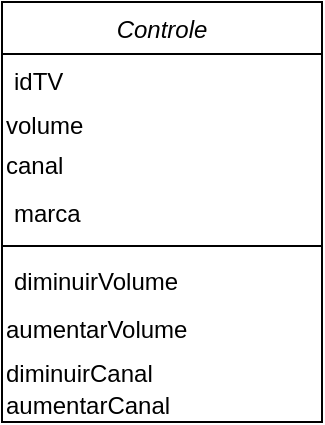 <mxfile version="13.6.10" type="github">
  <diagram id="C5RBs43oDa-KdzZeNtuy" name="Page-1">
    <mxGraphModel dx="868" dy="466" grid="1" gridSize="10" guides="1" tooltips="1" connect="1" arrows="1" fold="1" page="1" pageScale="1" pageWidth="827" pageHeight="1169" math="0" shadow="0">
      <root>
        <mxCell id="WIyWlLk6GJQsqaUBKTNV-0" />
        <mxCell id="WIyWlLk6GJQsqaUBKTNV-1" parent="WIyWlLk6GJQsqaUBKTNV-0" />
        <mxCell id="zkfFHV4jXpPFQw0GAbJ--0" value="Controle&#xa;" style="swimlane;fontStyle=2;align=center;verticalAlign=top;childLayout=stackLayout;horizontal=1;startSize=26;horizontalStack=0;resizeParent=1;resizeLast=0;collapsible=1;marginBottom=0;rounded=0;shadow=0;strokeWidth=1;" parent="WIyWlLk6GJQsqaUBKTNV-1" vertex="1">
          <mxGeometry x="220" y="120" width="160" height="210" as="geometry">
            <mxRectangle x="220" y="120" width="160" height="26" as="alternateBounds" />
          </mxGeometry>
        </mxCell>
        <mxCell id="zkfFHV4jXpPFQw0GAbJ--1" value="idTV" style="text;align=left;verticalAlign=top;spacingLeft=4;spacingRight=4;overflow=hidden;rotatable=0;points=[[0,0.5],[1,0.5]];portConstraint=eastwest;" parent="zkfFHV4jXpPFQw0GAbJ--0" vertex="1">
          <mxGeometry y="26" width="160" height="26" as="geometry" />
        </mxCell>
        <mxCell id="NV0DfXMQFEmMhQ4EPu47-0" value="&lt;div&gt;volume&lt;/div&gt;" style="text;html=1;strokeColor=none;fillColor=none;align=left;verticalAlign=middle;whiteSpace=wrap;rounded=0;" vertex="1" parent="zkfFHV4jXpPFQw0GAbJ--0">
          <mxGeometry y="52" width="160" height="20" as="geometry" />
        </mxCell>
        <mxCell id="NV0DfXMQFEmMhQ4EPu47-1" value="&lt;div&gt;canal&lt;/div&gt;" style="text;html=1;strokeColor=none;fillColor=none;align=left;verticalAlign=middle;whiteSpace=wrap;rounded=0;" vertex="1" parent="zkfFHV4jXpPFQw0GAbJ--0">
          <mxGeometry y="72" width="160" height="20" as="geometry" />
        </mxCell>
        <mxCell id="zkfFHV4jXpPFQw0GAbJ--3" value="marca" style="text;align=left;verticalAlign=top;spacingLeft=4;spacingRight=4;overflow=hidden;rotatable=0;points=[[0,0.5],[1,0.5]];portConstraint=eastwest;rounded=0;shadow=0;html=0;" parent="zkfFHV4jXpPFQw0GAbJ--0" vertex="1">
          <mxGeometry y="92" width="160" height="26" as="geometry" />
        </mxCell>
        <mxCell id="zkfFHV4jXpPFQw0GAbJ--4" value="" style="line;html=1;strokeWidth=1;align=left;verticalAlign=middle;spacingTop=-1;spacingLeft=3;spacingRight=3;rotatable=0;labelPosition=right;points=[];portConstraint=eastwest;" parent="zkfFHV4jXpPFQw0GAbJ--0" vertex="1">
          <mxGeometry y="118" width="160" height="8" as="geometry" />
        </mxCell>
        <mxCell id="zkfFHV4jXpPFQw0GAbJ--5" value="diminuirVolume" style="text;align=left;verticalAlign=top;spacingLeft=4;spacingRight=4;overflow=hidden;rotatable=0;points=[[0,0.5],[1,0.5]];portConstraint=eastwest;" parent="zkfFHV4jXpPFQw0GAbJ--0" vertex="1">
          <mxGeometry y="126" width="160" height="24" as="geometry" />
        </mxCell>
        <mxCell id="NV0DfXMQFEmMhQ4EPu47-2" value="&lt;div align=&quot;left&quot;&gt;aumentarVolume&lt;/div&gt;" style="text;html=1;strokeColor=none;fillColor=none;align=left;verticalAlign=top;whiteSpace=wrap;rounded=0;spacingTop=0;spacingBottom=2;" vertex="1" parent="zkfFHV4jXpPFQw0GAbJ--0">
          <mxGeometry y="150" width="160" height="20" as="geometry" />
        </mxCell>
        <mxCell id="NV0DfXMQFEmMhQ4EPu47-3" value="&lt;div align=&quot;left&quot;&gt;diminuirCanal&lt;/div&gt;" style="text;html=1;strokeColor=none;fillColor=none;align=left;verticalAlign=top;whiteSpace=wrap;rounded=0;spacingTop=2;spacingBottom=2;" vertex="1" parent="zkfFHV4jXpPFQw0GAbJ--0">
          <mxGeometry y="170" width="160" height="10" as="geometry" />
        </mxCell>
        <mxCell id="NV0DfXMQFEmMhQ4EPu47-4" value="&lt;div&gt;aumentarCanal&lt;/div&gt;" style="text;html=1;strokeColor=none;fillColor=none;align=left;verticalAlign=top;whiteSpace=wrap;rounded=0;spacingTop=8;spacingBottom=2;" vertex="1" parent="zkfFHV4jXpPFQw0GAbJ--0">
          <mxGeometry y="180" width="160" height="10" as="geometry" />
        </mxCell>
      </root>
    </mxGraphModel>
  </diagram>
</mxfile>
